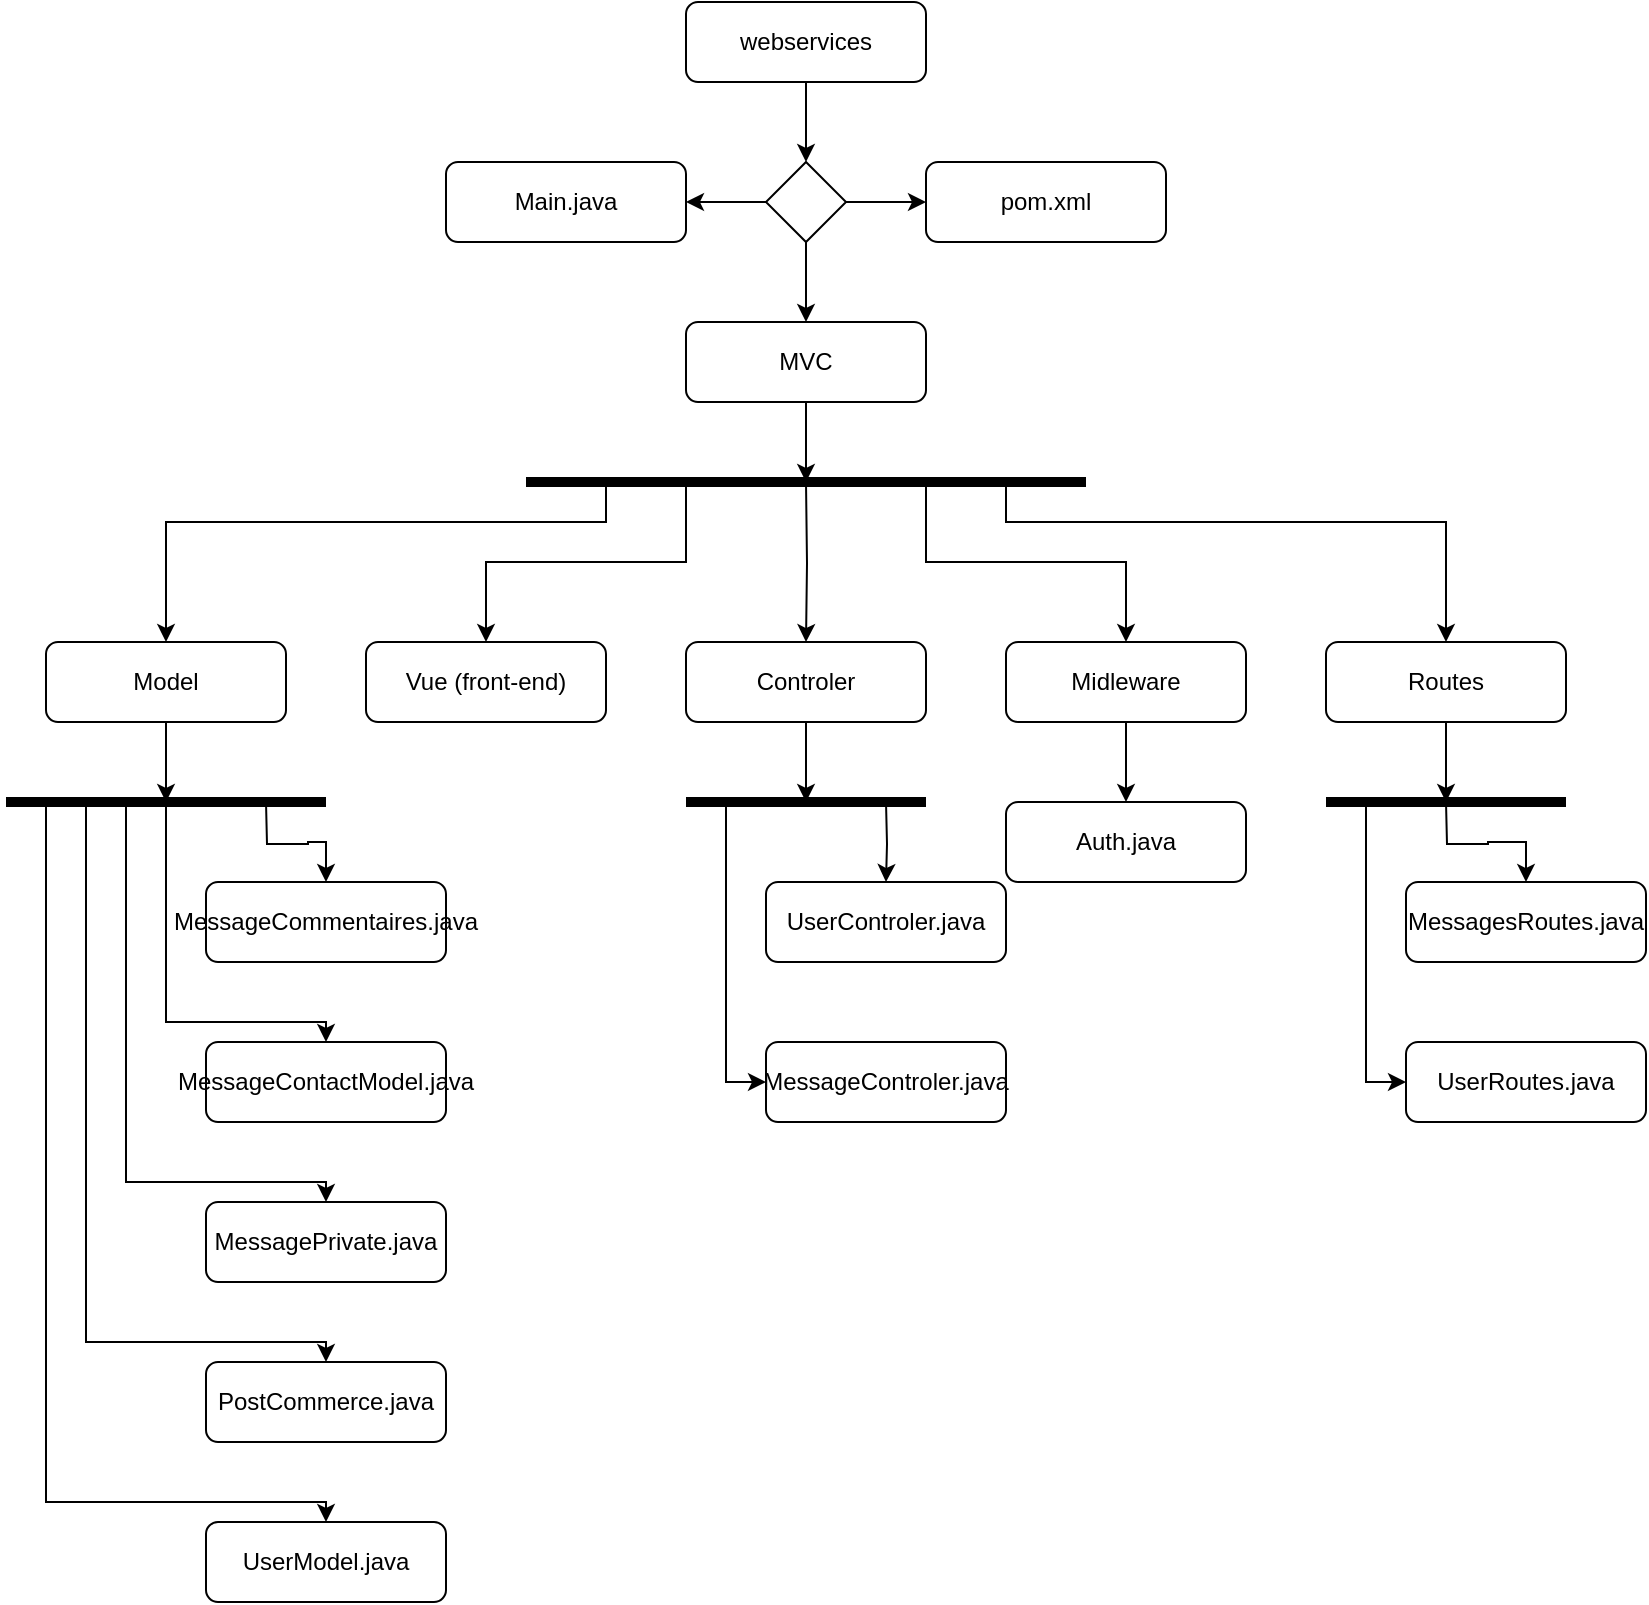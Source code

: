 <mxfile version="22.0.4" type="device">
  <diagram name="Page-1" id="_EmiYEcZfJq1C_OlLP5o">
    <mxGraphModel dx="681" dy="457" grid="1" gridSize="10" guides="1" tooltips="1" connect="1" arrows="1" fold="1" page="1" pageScale="1" pageWidth="827" pageHeight="1169" math="0" shadow="0">
      <root>
        <mxCell id="0" />
        <mxCell id="1" parent="0" />
        <mxCell id="wtBC-moqXdgKIO8oTk6P-3" style="edgeStyle=orthogonalEdgeStyle;rounded=0;orthogonalLoop=1;jettySize=auto;html=1;" edge="1" parent="1" source="wtBC-moqXdgKIO8oTk6P-1">
          <mxGeometry relative="1" as="geometry">
            <mxPoint x="420" y="320" as="targetPoint" />
          </mxGeometry>
        </mxCell>
        <mxCell id="wtBC-moqXdgKIO8oTk6P-1" value="MVC" style="rounded=1;whiteSpace=wrap;html=1;" vertex="1" parent="1">
          <mxGeometry x="360" y="240" width="120" height="40" as="geometry" />
        </mxCell>
        <mxCell id="wtBC-moqXdgKIO8oTk6P-2" value="" style="endArrow=none;html=1;rounded=0;strokeWidth=5;" edge="1" parent="1">
          <mxGeometry width="50" height="50" relative="1" as="geometry">
            <mxPoint x="280" y="320" as="sourcePoint" />
            <mxPoint x="560" y="320" as="targetPoint" />
          </mxGeometry>
        </mxCell>
        <mxCell id="wtBC-moqXdgKIO8oTk6P-12" style="edgeStyle=orthogonalEdgeStyle;rounded=0;orthogonalLoop=1;jettySize=auto;html=1;" edge="1" parent="1" target="wtBC-moqXdgKIO8oTk6P-4">
          <mxGeometry relative="1" as="geometry">
            <mxPoint x="320" y="320" as="sourcePoint" />
            <Array as="points">
              <mxPoint x="320" y="340" />
              <mxPoint x="100" y="340" />
            </Array>
          </mxGeometry>
        </mxCell>
        <mxCell id="wtBC-moqXdgKIO8oTk6P-51" style="edgeStyle=orthogonalEdgeStyle;rounded=0;orthogonalLoop=1;jettySize=auto;html=1;" edge="1" parent="1" source="wtBC-moqXdgKIO8oTk6P-4">
          <mxGeometry relative="1" as="geometry">
            <mxPoint x="100" y="480" as="targetPoint" />
          </mxGeometry>
        </mxCell>
        <mxCell id="wtBC-moqXdgKIO8oTk6P-4" value="Model" style="rounded=1;whiteSpace=wrap;html=1;" vertex="1" parent="1">
          <mxGeometry x="40" y="400" width="120" height="40" as="geometry" />
        </mxCell>
        <mxCell id="wtBC-moqXdgKIO8oTk6P-14" style="edgeStyle=orthogonalEdgeStyle;rounded=0;orthogonalLoop=1;jettySize=auto;html=1;" edge="1" parent="1" target="wtBC-moqXdgKIO8oTk6P-5">
          <mxGeometry relative="1" as="geometry">
            <mxPoint x="360" y="320" as="sourcePoint" />
            <Array as="points">
              <mxPoint x="360" y="360" />
              <mxPoint x="260" y="360" />
            </Array>
          </mxGeometry>
        </mxCell>
        <mxCell id="wtBC-moqXdgKIO8oTk6P-5" value="Vue (front-end)" style="rounded=1;whiteSpace=wrap;html=1;" vertex="1" parent="1">
          <mxGeometry x="200" y="400" width="120" height="40" as="geometry" />
        </mxCell>
        <mxCell id="wtBC-moqXdgKIO8oTk6P-15" style="edgeStyle=orthogonalEdgeStyle;rounded=0;orthogonalLoop=1;jettySize=auto;html=1;" edge="1" parent="1" target="wtBC-moqXdgKIO8oTk6P-6">
          <mxGeometry relative="1" as="geometry">
            <mxPoint x="420" y="320" as="sourcePoint" />
          </mxGeometry>
        </mxCell>
        <mxCell id="wtBC-moqXdgKIO8oTk6P-46" style="edgeStyle=orthogonalEdgeStyle;rounded=0;orthogonalLoop=1;jettySize=auto;html=1;" edge="1" parent="1" source="wtBC-moqXdgKIO8oTk6P-6">
          <mxGeometry relative="1" as="geometry">
            <mxPoint x="420" y="480" as="targetPoint" />
          </mxGeometry>
        </mxCell>
        <mxCell id="wtBC-moqXdgKIO8oTk6P-6" value="Controler" style="rounded=1;whiteSpace=wrap;html=1;" vertex="1" parent="1">
          <mxGeometry x="360" y="400" width="120" height="40" as="geometry" />
        </mxCell>
        <mxCell id="wtBC-moqXdgKIO8oTk6P-16" style="edgeStyle=orthogonalEdgeStyle;rounded=0;orthogonalLoop=1;jettySize=auto;html=1;" edge="1" parent="1" target="wtBC-moqXdgKIO8oTk6P-7">
          <mxGeometry relative="1" as="geometry">
            <mxPoint x="480" y="320" as="sourcePoint" />
            <Array as="points">
              <mxPoint x="480" y="360" />
              <mxPoint x="580" y="360" />
            </Array>
          </mxGeometry>
        </mxCell>
        <mxCell id="wtBC-moqXdgKIO8oTk6P-27" style="edgeStyle=orthogonalEdgeStyle;rounded=0;orthogonalLoop=1;jettySize=auto;html=1;entryX=0.5;entryY=0;entryDx=0;entryDy=0;" edge="1" parent="1" source="wtBC-moqXdgKIO8oTk6P-7" target="wtBC-moqXdgKIO8oTk6P-25">
          <mxGeometry relative="1" as="geometry" />
        </mxCell>
        <mxCell id="wtBC-moqXdgKIO8oTk6P-7" value="Midleware" style="rounded=1;whiteSpace=wrap;html=1;" vertex="1" parent="1">
          <mxGeometry x="520" y="400" width="120" height="40" as="geometry" />
        </mxCell>
        <mxCell id="wtBC-moqXdgKIO8oTk6P-17" style="edgeStyle=orthogonalEdgeStyle;rounded=0;orthogonalLoop=1;jettySize=auto;html=1;" edge="1" parent="1" target="wtBC-moqXdgKIO8oTk6P-8">
          <mxGeometry relative="1" as="geometry">
            <mxPoint x="520" y="320" as="sourcePoint" />
            <Array as="points">
              <mxPoint x="520" y="340" />
              <mxPoint x="740" y="340" />
            </Array>
          </mxGeometry>
        </mxCell>
        <mxCell id="wtBC-moqXdgKIO8oTk6P-65" style="edgeStyle=orthogonalEdgeStyle;rounded=0;orthogonalLoop=1;jettySize=auto;html=1;" edge="1" parent="1" source="wtBC-moqXdgKIO8oTk6P-8">
          <mxGeometry relative="1" as="geometry">
            <mxPoint x="740" y="480" as="targetPoint" />
          </mxGeometry>
        </mxCell>
        <mxCell id="wtBC-moqXdgKIO8oTk6P-8" value="Routes" style="rounded=1;whiteSpace=wrap;html=1;" vertex="1" parent="1">
          <mxGeometry x="680" y="400" width="120" height="40" as="geometry" />
        </mxCell>
        <mxCell id="wtBC-moqXdgKIO8oTk6P-22" style="edgeStyle=orthogonalEdgeStyle;rounded=0;orthogonalLoop=1;jettySize=auto;html=1;entryX=0;entryY=0.5;entryDx=0;entryDy=0;" edge="1" parent="1" source="wtBC-moqXdgKIO8oTk6P-18" target="wtBC-moqXdgKIO8oTk6P-21">
          <mxGeometry relative="1" as="geometry" />
        </mxCell>
        <mxCell id="wtBC-moqXdgKIO8oTk6P-31" style="edgeStyle=orthogonalEdgeStyle;rounded=0;orthogonalLoop=1;jettySize=auto;html=1;entryX=0.5;entryY=0;entryDx=0;entryDy=0;" edge="1" parent="1" source="wtBC-moqXdgKIO8oTk6P-18" target="wtBC-moqXdgKIO8oTk6P-1">
          <mxGeometry relative="1" as="geometry" />
        </mxCell>
        <mxCell id="wtBC-moqXdgKIO8oTk6P-33" style="edgeStyle=orthogonalEdgeStyle;rounded=0;orthogonalLoop=1;jettySize=auto;html=1;" edge="1" parent="1" source="wtBC-moqXdgKIO8oTk6P-18" target="wtBC-moqXdgKIO8oTk6P-32">
          <mxGeometry relative="1" as="geometry" />
        </mxCell>
        <mxCell id="wtBC-moqXdgKIO8oTk6P-18" value="" style="rhombus;whiteSpace=wrap;html=1;" vertex="1" parent="1">
          <mxGeometry x="400" y="160" width="40" height="40" as="geometry" />
        </mxCell>
        <mxCell id="wtBC-moqXdgKIO8oTk6P-21" value="pom.xml" style="rounded=1;whiteSpace=wrap;html=1;" vertex="1" parent="1">
          <mxGeometry x="480" y="160" width="120" height="40" as="geometry" />
        </mxCell>
        <mxCell id="wtBC-moqXdgKIO8oTk6P-56" style="edgeStyle=orthogonalEdgeStyle;rounded=0;orthogonalLoop=1;jettySize=auto;html=1;" edge="1" parent="1" target="wtBC-moqXdgKIO8oTk6P-23">
          <mxGeometry relative="1" as="geometry">
            <mxPoint x="150" y="480" as="sourcePoint" />
          </mxGeometry>
        </mxCell>
        <mxCell id="wtBC-moqXdgKIO8oTk6P-23" value="MessageCommentaires.java" style="rounded=1;whiteSpace=wrap;html=1;" vertex="1" parent="1">
          <mxGeometry x="120" y="520" width="120" height="40" as="geometry" />
        </mxCell>
        <mxCell id="wtBC-moqXdgKIO8oTk6P-49" style="edgeStyle=orthogonalEdgeStyle;rounded=0;orthogonalLoop=1;jettySize=auto;html=1;" edge="1" parent="1" target="wtBC-moqXdgKIO8oTk6P-24">
          <mxGeometry relative="1" as="geometry">
            <mxPoint x="380" y="480" as="sourcePoint" />
            <Array as="points">
              <mxPoint x="380" y="620" />
            </Array>
          </mxGeometry>
        </mxCell>
        <mxCell id="wtBC-moqXdgKIO8oTk6P-24" value="MessageControler.java" style="rounded=1;whiteSpace=wrap;html=1;" vertex="1" parent="1">
          <mxGeometry x="400" y="600" width="120" height="40" as="geometry" />
        </mxCell>
        <mxCell id="wtBC-moqXdgKIO8oTk6P-25" value="Auth.java" style="rounded=1;whiteSpace=wrap;html=1;" vertex="1" parent="1">
          <mxGeometry x="520" y="480" width="120" height="40" as="geometry" />
        </mxCell>
        <mxCell id="wtBC-moqXdgKIO8oTk6P-66" style="edgeStyle=orthogonalEdgeStyle;rounded=0;orthogonalLoop=1;jettySize=auto;html=1;" edge="1" parent="1" target="wtBC-moqXdgKIO8oTk6P-26">
          <mxGeometry relative="1" as="geometry">
            <mxPoint x="740" y="480" as="sourcePoint" />
          </mxGeometry>
        </mxCell>
        <mxCell id="wtBC-moqXdgKIO8oTk6P-26" value="MessagesRoutes.java" style="rounded=1;whiteSpace=wrap;html=1;" vertex="1" parent="1">
          <mxGeometry x="720" y="520" width="120" height="40" as="geometry" />
        </mxCell>
        <mxCell id="wtBC-moqXdgKIO8oTk6P-30" style="edgeStyle=orthogonalEdgeStyle;rounded=0;orthogonalLoop=1;jettySize=auto;html=1;entryX=0.5;entryY=0;entryDx=0;entryDy=0;" edge="1" parent="1" source="wtBC-moqXdgKIO8oTk6P-28" target="wtBC-moqXdgKIO8oTk6P-18">
          <mxGeometry relative="1" as="geometry" />
        </mxCell>
        <mxCell id="wtBC-moqXdgKIO8oTk6P-28" value="webservices" style="rounded=1;whiteSpace=wrap;html=1;" vertex="1" parent="1">
          <mxGeometry x="360" y="80" width="120" height="40" as="geometry" />
        </mxCell>
        <mxCell id="wtBC-moqXdgKIO8oTk6P-32" value="Main.java" style="rounded=1;whiteSpace=wrap;html=1;" vertex="1" parent="1">
          <mxGeometry x="240" y="160" width="120" height="40" as="geometry" />
        </mxCell>
        <mxCell id="wtBC-moqXdgKIO8oTk6P-54" style="edgeStyle=orthogonalEdgeStyle;rounded=0;orthogonalLoop=1;jettySize=auto;html=1;" edge="1" parent="1" target="wtBC-moqXdgKIO8oTk6P-38">
          <mxGeometry relative="1" as="geometry">
            <mxPoint x="100" y="480" as="sourcePoint" />
            <Array as="points">
              <mxPoint x="100" y="590" />
              <mxPoint x="180" y="590" />
            </Array>
          </mxGeometry>
        </mxCell>
        <mxCell id="wtBC-moqXdgKIO8oTk6P-38" value="MessageContactModel.java" style="rounded=1;whiteSpace=wrap;html=1;" vertex="1" parent="1">
          <mxGeometry x="120" y="600" width="120" height="40" as="geometry" />
        </mxCell>
        <mxCell id="wtBC-moqXdgKIO8oTk6P-47" style="edgeStyle=orthogonalEdgeStyle;rounded=0;orthogonalLoop=1;jettySize=auto;html=1;" edge="1" parent="1" target="wtBC-moqXdgKIO8oTk6P-40">
          <mxGeometry relative="1" as="geometry">
            <mxPoint x="460" y="480" as="sourcePoint" />
          </mxGeometry>
        </mxCell>
        <mxCell id="wtBC-moqXdgKIO8oTk6P-40" value="UserControler.java" style="rounded=1;whiteSpace=wrap;html=1;" vertex="1" parent="1">
          <mxGeometry x="400" y="520" width="120" height="40" as="geometry" />
        </mxCell>
        <mxCell id="wtBC-moqXdgKIO8oTk6P-45" value="" style="endArrow=none;html=1;rounded=0;strokeWidth=5;" edge="1" parent="1">
          <mxGeometry width="50" height="50" relative="1" as="geometry">
            <mxPoint x="360" y="480" as="sourcePoint" />
            <mxPoint x="480" y="480" as="targetPoint" />
          </mxGeometry>
        </mxCell>
        <mxCell id="wtBC-moqXdgKIO8oTk6P-50" value="" style="endArrow=none;html=1;rounded=0;strokeWidth=5;" edge="1" parent="1">
          <mxGeometry width="50" height="50" relative="1" as="geometry">
            <mxPoint x="20" y="480" as="sourcePoint" />
            <mxPoint x="180" y="480" as="targetPoint" />
          </mxGeometry>
        </mxCell>
        <mxCell id="wtBC-moqXdgKIO8oTk6P-58" style="edgeStyle=orthogonalEdgeStyle;rounded=0;orthogonalLoop=1;jettySize=auto;html=1;" edge="1" parent="1" target="wtBC-moqXdgKIO8oTk6P-57">
          <mxGeometry relative="1" as="geometry">
            <mxPoint x="80" y="480" as="sourcePoint" />
            <Array as="points">
              <mxPoint x="80" y="670" />
              <mxPoint x="180" y="670" />
            </Array>
          </mxGeometry>
        </mxCell>
        <mxCell id="wtBC-moqXdgKIO8oTk6P-57" value="MessagePrivate.java" style="rounded=1;whiteSpace=wrap;html=1;" vertex="1" parent="1">
          <mxGeometry x="120" y="680" width="120" height="40" as="geometry" />
        </mxCell>
        <mxCell id="wtBC-moqXdgKIO8oTk6P-60" style="edgeStyle=orthogonalEdgeStyle;rounded=0;orthogonalLoop=1;jettySize=auto;html=1;" edge="1" parent="1" target="wtBC-moqXdgKIO8oTk6P-59">
          <mxGeometry relative="1" as="geometry">
            <mxPoint x="60" y="480" as="sourcePoint" />
            <Array as="points">
              <mxPoint x="60" y="750" />
              <mxPoint x="180" y="750" />
            </Array>
          </mxGeometry>
        </mxCell>
        <mxCell id="wtBC-moqXdgKIO8oTk6P-59" value="PostCommerce.java" style="rounded=1;whiteSpace=wrap;html=1;" vertex="1" parent="1">
          <mxGeometry x="120" y="760" width="120" height="40" as="geometry" />
        </mxCell>
        <mxCell id="wtBC-moqXdgKIO8oTk6P-62" style="edgeStyle=orthogonalEdgeStyle;rounded=0;orthogonalLoop=1;jettySize=auto;html=1;" edge="1" parent="1" target="wtBC-moqXdgKIO8oTk6P-61">
          <mxGeometry relative="1" as="geometry">
            <mxPoint x="40.0" y="480" as="sourcePoint" />
            <Array as="points">
              <mxPoint x="40" y="830" />
              <mxPoint x="180" y="830" />
            </Array>
          </mxGeometry>
        </mxCell>
        <mxCell id="wtBC-moqXdgKIO8oTk6P-61" value="UserModel.java" style="rounded=1;whiteSpace=wrap;html=1;" vertex="1" parent="1">
          <mxGeometry x="120" y="840" width="120" height="40" as="geometry" />
        </mxCell>
        <mxCell id="wtBC-moqXdgKIO8oTk6P-64" value="" style="endArrow=none;html=1;rounded=0;strokeWidth=5;" edge="1" parent="1">
          <mxGeometry width="50" height="50" relative="1" as="geometry">
            <mxPoint x="680" y="480" as="sourcePoint" />
            <mxPoint x="800" y="480" as="targetPoint" />
          </mxGeometry>
        </mxCell>
        <mxCell id="wtBC-moqXdgKIO8oTk6P-68" style="edgeStyle=orthogonalEdgeStyle;rounded=0;orthogonalLoop=1;jettySize=auto;html=1;" edge="1" parent="1" target="wtBC-moqXdgKIO8oTk6P-67">
          <mxGeometry relative="1" as="geometry">
            <mxPoint x="700" y="480" as="sourcePoint" />
            <Array as="points">
              <mxPoint x="700" y="620" />
            </Array>
          </mxGeometry>
        </mxCell>
        <mxCell id="wtBC-moqXdgKIO8oTk6P-67" value="UserRoutes.java" style="rounded=1;whiteSpace=wrap;html=1;" vertex="1" parent="1">
          <mxGeometry x="720" y="600" width="120" height="40" as="geometry" />
        </mxCell>
      </root>
    </mxGraphModel>
  </diagram>
</mxfile>
